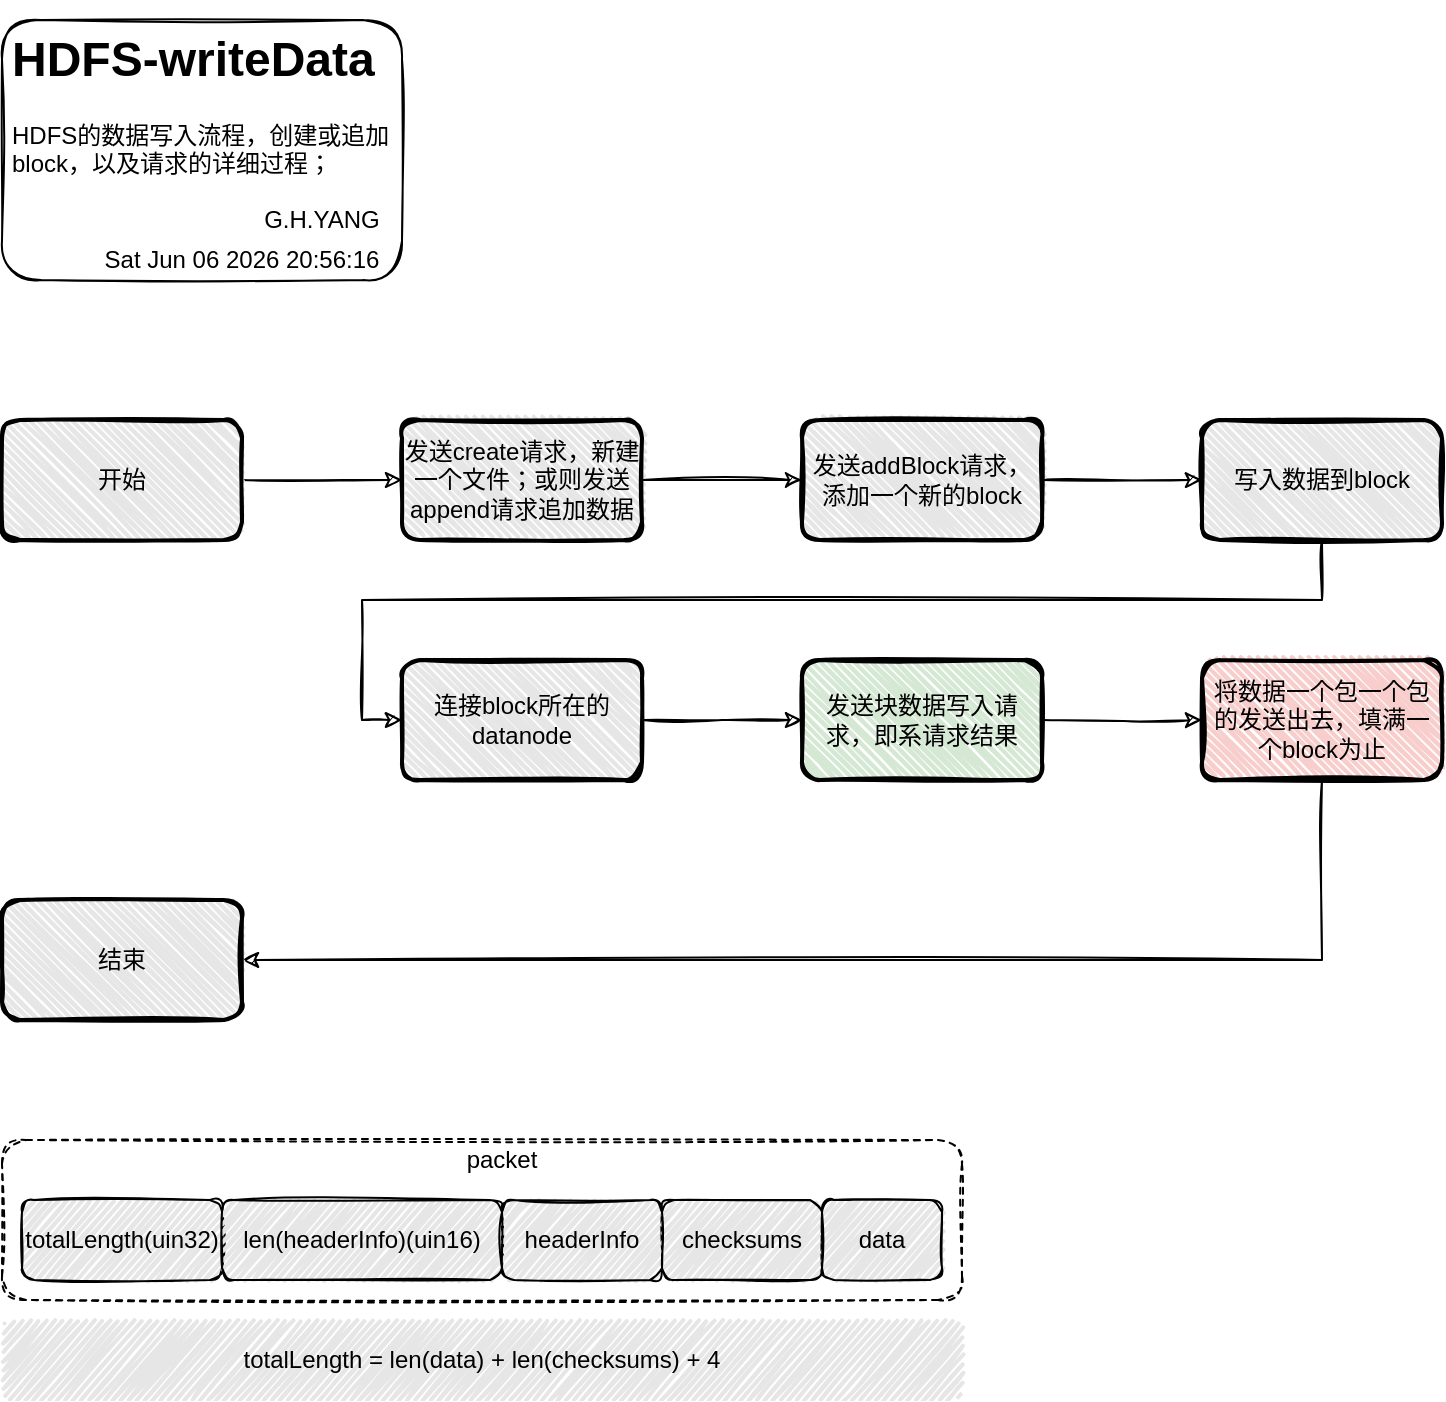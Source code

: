 <mxfile version="13.9.9" type="device" pages="2"><diagram id="pblDNh0XyU5fop2nawn2" name="流程信息"><mxGraphModel dx="1722" dy="754" grid="1" gridSize="10" guides="1" tooltips="1" connect="1" arrows="1" fold="1" page="1" pageScale="1" pageWidth="850" pageHeight="1100" math="0" shadow="0"><root><mxCell id="0"/><mxCell id="1" parent="0"/><mxCell id="A9OAiO7NYQBJ3FIxqbpf-4" value="" style="edgeStyle=orthogonalEdgeStyle;rounded=0;orthogonalLoop=1;jettySize=auto;html=1;sketch=1;" edge="1" parent="1" source="A9OAiO7NYQBJ3FIxqbpf-2" target="A9OAiO7NYQBJ3FIxqbpf-3"><mxGeometry relative="1" as="geometry"/></mxCell><mxCell id="A9OAiO7NYQBJ3FIxqbpf-2" value="开始" style="rounded=1;whiteSpace=wrap;html=1;strokeWidth=2;fillWeight=2;hachureGap=3;hachureAngle=45;sketch=1;fillColor=#E6E6E6;jiggle=1;" vertex="1" parent="1"><mxGeometry x="40" y="240" width="120" height="60" as="geometry"/></mxCell><mxCell id="A9OAiO7NYQBJ3FIxqbpf-6" value="" style="edgeStyle=orthogonalEdgeStyle;rounded=0;sketch=1;orthogonalLoop=1;jettySize=auto;html=1;" edge="1" parent="1" source="A9OAiO7NYQBJ3FIxqbpf-3" target="A9OAiO7NYQBJ3FIxqbpf-5"><mxGeometry relative="1" as="geometry"/></mxCell><mxCell id="A9OAiO7NYQBJ3FIxqbpf-3" value="发送create请求，新建一个文件；或则发送append请求追加数据" style="rounded=1;whiteSpace=wrap;html=1;strokeWidth=2;fillWeight=2;hachureGap=3;hachureAngle=45;sketch=1;fillColor=#E6E6E6;" vertex="1" parent="1"><mxGeometry x="240" y="240" width="120" height="60" as="geometry"/></mxCell><mxCell id="A9OAiO7NYQBJ3FIxqbpf-12" value="" style="edgeStyle=orthogonalEdgeStyle;rounded=0;sketch=1;orthogonalLoop=1;jettySize=auto;html=1;" edge="1" parent="1" source="A9OAiO7NYQBJ3FIxqbpf-5" target="A9OAiO7NYQBJ3FIxqbpf-11"><mxGeometry relative="1" as="geometry"/></mxCell><mxCell id="A9OAiO7NYQBJ3FIxqbpf-5" value="发送addBlock请求，添加一个新的block" style="whiteSpace=wrap;html=1;rounded=1;strokeWidth=2;fillColor=#E6E6E6;sketch=1;fillWeight=2;hachureGap=3;hachureAngle=45;" vertex="1" parent="1"><mxGeometry x="440" y="240" width="120" height="60" as="geometry"/></mxCell><mxCell id="A9OAiO7NYQBJ3FIxqbpf-7" value="&lt;h1&gt;HDFS-writeData&lt;/h1&gt;&lt;p&gt;HDFS的数据写入流程，创建或追加block，以及请求的详细过程；&lt;/p&gt;" style="text;html=1;strokeColor=none;fillColor=none;spacing=5;spacingTop=-20;whiteSpace=wrap;overflow=hidden;rounded=0;fillWeight=2;hachureGap=3;jiggle=1;" vertex="1" parent="1"><mxGeometry x="40" y="40" width="200" height="80" as="geometry"/></mxCell><UserObject label="%date{ddd mmm dd yyyy HH:MM:ss}%" placeholders="1" id="A9OAiO7NYQBJ3FIxqbpf-8"><mxCell style="text;html=1;strokeColor=none;fillColor=none;align=center;verticalAlign=middle;whiteSpace=wrap;overflow=hidden;fillWeight=2;hachureGap=3;jiggle=1;" vertex="1" parent="1"><mxGeometry x="80" y="150" width="160" height="20" as="geometry"/></mxCell></UserObject><mxCell id="A9OAiO7NYQBJ3FIxqbpf-9" value="" style="rounded=1;whiteSpace=wrap;html=1;fillWeight=2;hachureGap=3;jiggle=1;sketch=1;fillColor=none;" vertex="1" parent="1"><mxGeometry x="40" y="40" width="200" height="130" as="geometry"/></mxCell><mxCell id="A9OAiO7NYQBJ3FIxqbpf-20" style="edgeStyle=orthogonalEdgeStyle;rounded=0;sketch=1;orthogonalLoop=1;jettySize=auto;html=1;entryX=0;entryY=0.5;entryDx=0;entryDy=0;exitX=0.5;exitY=1;exitDx=0;exitDy=0;" edge="1" parent="1" source="A9OAiO7NYQBJ3FIxqbpf-11" target="A9OAiO7NYQBJ3FIxqbpf-14"><mxGeometry relative="1" as="geometry"/></mxCell><mxCell id="A9OAiO7NYQBJ3FIxqbpf-11" value="写入数据到block" style="whiteSpace=wrap;html=1;rounded=1;strokeWidth=2;fillColor=#E6E6E6;sketch=1;fillWeight=2;hachureGap=3;hachureAngle=45;" vertex="1" parent="1"><mxGeometry x="640" y="240" width="120" height="60" as="geometry"/></mxCell><mxCell id="A9OAiO7NYQBJ3FIxqbpf-17" value="" style="edgeStyle=orthogonalEdgeStyle;rounded=0;sketch=1;orthogonalLoop=1;jettySize=auto;html=1;" edge="1" parent="1" source="A9OAiO7NYQBJ3FIxqbpf-14"><mxGeometry relative="1" as="geometry"><mxPoint x="440" y="390" as="targetPoint"/></mxGeometry></mxCell><mxCell id="A9OAiO7NYQBJ3FIxqbpf-14" value="连接block所在的datanode" style="whiteSpace=wrap;html=1;rounded=1;strokeWidth=2;fillColor=#E6E6E6;sketch=1;fillWeight=2;hachureGap=3;hachureAngle=45;jiggle=1;" vertex="1" parent="1"><mxGeometry x="240" y="360" width="120" height="60" as="geometry"/></mxCell><mxCell id="A9OAiO7NYQBJ3FIxqbpf-19" value="" style="edgeStyle=orthogonalEdgeStyle;rounded=0;sketch=1;orthogonalLoop=1;jettySize=auto;html=1;" edge="1" parent="1" target="A9OAiO7NYQBJ3FIxqbpf-18"><mxGeometry relative="1" as="geometry"><mxPoint x="560" y="390" as="sourcePoint"/></mxGeometry></mxCell><mxCell id="A9OAiO7NYQBJ3FIxqbpf-23" style="edgeStyle=orthogonalEdgeStyle;rounded=0;sketch=1;orthogonalLoop=1;jettySize=auto;html=1;entryX=1;entryY=0.5;entryDx=0;entryDy=0;exitX=0.5;exitY=1;exitDx=0;exitDy=0;" edge="1" parent="1" source="A9OAiO7NYQBJ3FIxqbpf-18" target="A9OAiO7NYQBJ3FIxqbpf-22"><mxGeometry relative="1" as="geometry"/></mxCell><mxCell id="A9OAiO7NYQBJ3FIxqbpf-18" value="将数据一个包一个包的发送出去，填满一个block为止" style="whiteSpace=wrap;html=1;rounded=1;strokeWidth=2;fillColor=#f8cecc;sketch=1;fillWeight=2;hachureGap=3;hachureAngle=45;jiggle=1;" vertex="1" parent="1"><mxGeometry x="640" y="360" width="120" height="60" as="geometry"/></mxCell><mxCell id="A9OAiO7NYQBJ3FIxqbpf-21" value="发送块数据写入请求，即系请求结果" style="whiteSpace=wrap;html=1;rounded=1;strokeWidth=2;sketch=1;fillWeight=2;hachureGap=3;hachureAngle=45;jiggle=1;fillStyle=auto;fillColor=#d5e8d4;" vertex="1" parent="1"><mxGeometry x="440" y="360" width="120" height="60" as="geometry"/></mxCell><mxCell id="A9OAiO7NYQBJ3FIxqbpf-22" value="结束" style="rounded=1;whiteSpace=wrap;html=1;strokeWidth=2;fillWeight=2;hachureGap=3;hachureAngle=45;sketch=1;fillColor=#E6E6E6;jiggle=1;" vertex="1" parent="1"><mxGeometry x="40" y="480" width="120" height="60" as="geometry"/></mxCell><mxCell id="A9OAiO7NYQBJ3FIxqbpf-35" value="G.H.YANG" style="text;html=1;strokeColor=none;fillColor=none;align=center;verticalAlign=middle;whiteSpace=wrap;rounded=0;sketch=1;fillWeight=2;hachureGap=3;jiggle=1;" vertex="1" parent="1"><mxGeometry x="170" y="130" width="60" height="20" as="geometry"/></mxCell><mxCell id="omv-w12LXpqWr5FMj_5--1" value="" style="rounded=1;whiteSpace=wrap;html=1;sketch=1;fillWeight=2;hachureGap=3;jiggle=1;strokeColor=#000000;fillColor=none;dashed=1;" vertex="1" parent="1"><mxGeometry x="40" y="600" width="480" height="80" as="geometry"/></mxCell><mxCell id="omv-w12LXpqWr5FMj_5--2" value="packet" style="text;html=1;strokeColor=none;fillColor=none;align=center;verticalAlign=middle;whiteSpace=wrap;rounded=0;dashed=1;sketch=1;fillWeight=2;hachureGap=3;jiggle=1;" vertex="1" parent="1"><mxGeometry x="245" y="600" width="90" height="20" as="geometry"/></mxCell><mxCell id="omv-w12LXpqWr5FMj_5--3" value="totalLength(uin32)" style="rounded=1;whiteSpace=wrap;html=1;sketch=1;fillWeight=2;hachureGap=3;jiggle=1;strokeColor=#000000;fillColor=#E6E6E6;" vertex="1" parent="1"><mxGeometry x="50" y="630" width="100" height="40" as="geometry"/></mxCell><mxCell id="omv-w12LXpqWr5FMj_5--4" value="len(headerInfo)(uin16)" style="rounded=1;whiteSpace=wrap;html=1;sketch=1;fillWeight=2;hachureGap=3;jiggle=1;strokeColor=#000000;fillColor=#E6E6E6;" vertex="1" parent="1"><mxGeometry x="150" y="630" width="140" height="40" as="geometry"/></mxCell><mxCell id="omv-w12LXpqWr5FMj_5--5" value="headerInfo" style="rounded=1;whiteSpace=wrap;html=1;sketch=1;fillWeight=2;hachureGap=3;jiggle=1;strokeColor=#000000;fillColor=#E6E6E6;" vertex="1" parent="1"><mxGeometry x="290" y="630" width="80" height="40" as="geometry"/></mxCell><mxCell id="omv-w12LXpqWr5FMj_5--6" value="checksums" style="rounded=1;whiteSpace=wrap;html=1;sketch=1;fillWeight=2;hachureGap=3;jiggle=1;strokeColor=#000000;fillColor=#E6E6E6;" vertex="1" parent="1"><mxGeometry x="370" y="630" width="80" height="40" as="geometry"/></mxCell><mxCell id="omv-w12LXpqWr5FMj_5--7" value="data" style="rounded=1;whiteSpace=wrap;html=1;sketch=1;fillWeight=2;hachureGap=3;jiggle=1;strokeColor=#000000;fillColor=#E6E6E6;" vertex="1" parent="1"><mxGeometry x="450" y="630" width="60" height="40" as="geometry"/></mxCell><mxCell id="omv-w12LXpqWr5FMj_5--8" value="totalLength = len(data) + len(checksums) + 4" style="rounded=1;whiteSpace=wrap;html=1;sketch=1;fillWeight=2;hachureGap=3;jiggle=1;fillColor=#E6E6E6;strokeColor=none;" vertex="1" parent="1"><mxGeometry x="40" y="690" width="480" height="40" as="geometry"/></mxCell></root></mxGraphModel></diagram><diagram id="tRhnPdAjSyslexnTjpM6" name="数据结构"><mxGraphModel dx="2066" dy="905" grid="1" gridSize="10" guides="1" tooltips="1" connect="1" arrows="1" fold="1" page="1" pageScale="1" pageWidth="850" pageHeight="1100" math="0" shadow="0"><root><mxCell id="OfNDJvNN73RrUYDSBJHi-0"/><mxCell id="OfNDJvNN73RrUYDSBJHi-1" parent="OfNDJvNN73RrUYDSBJHi-0"/><mxCell id="8d0lQ9iZCYhH6Acd4AXe-0" value="1.在写入数据到block之前，会先发送请求到datanode，告知服务端客户端的数据校验等信息&lt;br&gt;2.协议类型为OpWriteBlockProto" style="shape=document;whiteSpace=wrap;html=1;boundedLbl=1;sketch=1;fillWeight=2;hachureGap=3;jiggle=1;strokeColor=#000000;fillColor=#E6E6E6;align=left;" vertex="1" parent="OfNDJvNN73RrUYDSBJHi-1"><mxGeometry x="40" y="40" width="320" height="90" as="geometry"/></mxCell><mxCell id="8d0lQ9iZCYhH6Acd4AXe-1" value="OpWriteBlockProto" style="shape=table;html=1;whiteSpace=wrap;startSize=30;container=1;collapsible=0;childLayout=tableLayout;fixedRows=1;rowLines=0;fontStyle=1;align=center;sketch=1;fillWeight=2;hachureGap=3;jiggle=1;strokeColor=#000000;fillColor=#E6E6E6;" vertex="1" parent="OfNDJvNN73RrUYDSBJHi-1"><mxGeometry x="400" y="40" width="360" height="450" as="geometry"/></mxCell><mxCell id="8d0lQ9iZCYhH6Acd4AXe-2" value="" style="shape=partialRectangle;html=1;whiteSpace=wrap;collapsible=0;dropTarget=0;pointerEvents=0;fillColor=none;top=0;left=0;bottom=1;right=0;points=[[0,0.5],[1,0.5]];portConstraint=eastwest;sketch=1;" vertex="1" parent="8d0lQ9iZCYhH6Acd4AXe-1"><mxGeometry y="30" width="360" height="30" as="geometry"/></mxCell><mxCell id="8d0lQ9iZCYhH6Acd4AXe-3" value="Header" style="shape=partialRectangle;html=1;whiteSpace=wrap;connectable=0;fillColor=none;top=0;left=0;bottom=0;right=0;overflow=hidden;" vertex="1" parent="8d0lQ9iZCYhH6Acd4AXe-2"><mxGeometry width="140" height="30" as="geometry"/></mxCell><mxCell id="8d0lQ9iZCYhH6Acd4AXe-4" value="客户端的配置信息" style="shape=partialRectangle;html=1;whiteSpace=wrap;connectable=0;fillColor=none;top=0;left=0;bottom=0;right=0;align=left;spacingLeft=6;overflow=hidden;" vertex="1" parent="8d0lQ9iZCYhH6Acd4AXe-2"><mxGeometry x="140" width="220" height="30" as="geometry"/></mxCell><mxCell id="8d0lQ9iZCYhH6Acd4AXe-5" value="" style="shape=partialRectangle;html=1;whiteSpace=wrap;collapsible=0;dropTarget=0;pointerEvents=0;fillColor=none;top=0;left=0;bottom=1;right=0;points=[[0,0.5],[1,0.5]];portConstraint=eastwest;sketch=1;" vertex="1" parent="8d0lQ9iZCYhH6Acd4AXe-1"><mxGeometry y="60" width="360" height="30" as="geometry"/></mxCell><mxCell id="8d0lQ9iZCYhH6Acd4AXe-6" value="&lt;font color=&quot;#ea6b66&quot;&gt;Targets&lt;/font&gt;" style="shape=partialRectangle;html=1;whiteSpace=wrap;connectable=0;fillColor=none;top=0;left=0;bottom=0;right=0;overflow=hidden;" vertex="1" parent="8d0lQ9iZCYhH6Acd4AXe-5"><mxGeometry width="140" height="30" as="geometry"/></mxCell><mxCell id="8d0lQ9iZCYhH6Acd4AXe-7" value="block副本所在的datanode" style="shape=partialRectangle;html=1;whiteSpace=wrap;connectable=0;fillColor=none;top=0;left=0;bottom=0;right=0;align=left;spacingLeft=6;overflow=hidden;" vertex="1" parent="8d0lQ9iZCYhH6Acd4AXe-5"><mxGeometry x="140" width="220" height="30" as="geometry"/></mxCell><mxCell id="8d0lQ9iZCYhH6Acd4AXe-8" value="" style="shape=partialRectangle;html=1;whiteSpace=wrap;collapsible=0;dropTarget=0;pointerEvents=0;fillColor=none;top=0;left=0;bottom=1;right=0;points=[[0,0.5],[1,0.5]];portConstraint=eastwest;sketch=1;" vertex="1" parent="8d0lQ9iZCYhH6Acd4AXe-1"><mxGeometry y="90" width="360" height="30" as="geometry"/></mxCell><mxCell id="8d0lQ9iZCYhH6Acd4AXe-9" value="&lt;font color=&quot;#ea6b66&quot;&gt;Stage&lt;/font&gt;" style="shape=partialRectangle;html=1;whiteSpace=wrap;connectable=0;fillColor=none;top=0;left=0;bottom=0;right=0;overflow=hidden;" vertex="1" parent="8d0lQ9iZCYhH6Acd4AXe-8"><mxGeometry width="140" height="30" as="geometry"/></mxCell><mxCell id="8d0lQ9iZCYhH6Acd4AXe-10" value="数据流类型" style="shape=partialRectangle;html=1;whiteSpace=wrap;connectable=0;fillColor=none;top=0;left=0;bottom=0;right=0;align=left;spacingLeft=6;overflow=hidden;" vertex="1" parent="8d0lQ9iZCYhH6Acd4AXe-8"><mxGeometry x="140" width="220" height="30" as="geometry"/></mxCell><mxCell id="8d0lQ9iZCYhH6Acd4AXe-11" value="" style="shape=partialRectangle;html=1;whiteSpace=wrap;collapsible=0;dropTarget=0;pointerEvents=0;fillColor=none;top=0;left=0;bottom=1;right=0;points=[[0,0.5],[1,0.5]];portConstraint=eastwest;sketch=1;" vertex="1" parent="8d0lQ9iZCYhH6Acd4AXe-1"><mxGeometry y="120" width="360" height="30" as="geometry"/></mxCell><mxCell id="8d0lQ9iZCYhH6Acd4AXe-12" value="&lt;font color=&quot;#ea6b66&quot;&gt;PipelinSize&lt;/font&gt;" style="shape=partialRectangle;html=1;whiteSpace=wrap;connectable=0;fillColor=none;top=0;left=0;bottom=0;right=0;overflow=hidden;" vertex="1" parent="8d0lQ9iZCYhH6Acd4AXe-11"><mxGeometry width="140" height="30" as="geometry"/></mxCell><mxCell id="8d0lQ9iZCYhH6Acd4AXe-13" value="除掉第一个datanode剩下的datanode长度" style="shape=partialRectangle;html=1;whiteSpace=wrap;connectable=0;fillColor=none;top=0;left=0;bottom=0;right=0;align=left;spacingLeft=6;overflow=hidden;" vertex="1" parent="8d0lQ9iZCYhH6Acd4AXe-11"><mxGeometry x="140" width="220" height="30" as="geometry"/></mxCell><mxCell id="8d0lQ9iZCYhH6Acd4AXe-14" value="" style="shape=partialRectangle;html=1;whiteSpace=wrap;collapsible=0;dropTarget=0;pointerEvents=0;fillColor=none;top=0;left=0;bottom=1;right=0;points=[[0,0.5],[1,0.5]];portConstraint=eastwest;sketch=1;" vertex="1" parent="8d0lQ9iZCYhH6Acd4AXe-1"><mxGeometry y="150" width="360" height="30" as="geometry"/></mxCell><mxCell id="8d0lQ9iZCYhH6Acd4AXe-15" value="MinBytesRcvd" style="shape=partialRectangle;html=1;whiteSpace=wrap;connectable=0;fillColor=none;top=0;left=0;bottom=0;right=0;overflow=hidden;" vertex="1" parent="8d0lQ9iZCYhH6Acd4AXe-14"><mxGeometry width="140" height="30" as="geometry"/></mxCell><mxCell id="8d0lQ9iZCYhH6Acd4AXe-16" value="" style="shape=partialRectangle;html=1;whiteSpace=wrap;connectable=0;fillColor=none;top=0;left=0;bottom=0;right=0;align=left;spacingLeft=6;overflow=hidden;" vertex="1" parent="8d0lQ9iZCYhH6Acd4AXe-14"><mxGeometry x="140" width="220" height="30" as="geometry"/></mxCell><mxCell id="8d0lQ9iZCYhH6Acd4AXe-17" value="" style="shape=partialRectangle;html=1;whiteSpace=wrap;collapsible=0;dropTarget=0;pointerEvents=0;fillColor=none;top=0;left=0;bottom=1;right=0;points=[[0,0.5],[1,0.5]];portConstraint=eastwest;sketch=1;" vertex="1" parent="8d0lQ9iZCYhH6Acd4AXe-1"><mxGeometry y="180" width="360" height="30" as="geometry"/></mxCell><mxCell id="8d0lQ9iZCYhH6Acd4AXe-18" value="MaxBytesRcvd" style="shape=partialRectangle;html=1;whiteSpace=wrap;connectable=0;fillColor=none;top=0;left=0;bottom=0;right=0;overflow=hidden;" vertex="1" parent="8d0lQ9iZCYhH6Acd4AXe-17"><mxGeometry width="140" height="30" as="geometry"/></mxCell><mxCell id="8d0lQ9iZCYhH6Acd4AXe-19" value="" style="shape=partialRectangle;html=1;whiteSpace=wrap;connectable=0;fillColor=none;top=0;left=0;bottom=0;right=0;align=left;spacingLeft=6;overflow=hidden;" vertex="1" parent="8d0lQ9iZCYhH6Acd4AXe-17"><mxGeometry x="140" width="220" height="30" as="geometry"/></mxCell><mxCell id="8d0lQ9iZCYhH6Acd4AXe-20" value="" style="shape=partialRectangle;html=1;whiteSpace=wrap;collapsible=0;dropTarget=0;pointerEvents=0;fillColor=none;top=0;left=0;bottom=1;right=0;points=[[0,0.5],[1,0.5]];portConstraint=eastwest;sketch=1;" vertex="1" parent="8d0lQ9iZCYhH6Acd4AXe-1"><mxGeometry y="210" width="360" height="30" as="geometry"/></mxCell><mxCell id="8d0lQ9iZCYhH6Acd4AXe-21" value="&lt;font color=&quot;#ea6b66&quot;&gt;LatestGenerationStamp&lt;/font&gt;" style="shape=partialRectangle;html=1;whiteSpace=wrap;connectable=0;fillColor=none;top=0;left=0;bottom=0;right=0;overflow=hidden;" vertex="1" parent="8d0lQ9iZCYhH6Acd4AXe-20"><mxGeometry width="140" height="30" as="geometry"/></mxCell><mxCell id="8d0lQ9iZCYhH6Acd4AXe-22" value="block版本信息的时间信息" style="shape=partialRectangle;html=1;whiteSpace=wrap;connectable=0;fillColor=none;top=0;left=0;bottom=0;right=0;align=left;spacingLeft=6;overflow=hidden;" vertex="1" parent="8d0lQ9iZCYhH6Acd4AXe-20"><mxGeometry x="140" width="220" height="30" as="geometry"/></mxCell><mxCell id="8d0lQ9iZCYhH6Acd4AXe-23" value="" style="shape=partialRectangle;html=1;whiteSpace=wrap;collapsible=0;dropTarget=0;pointerEvents=0;fillColor=none;top=0;left=0;bottom=1;right=0;points=[[0,0.5],[1,0.5]];portConstraint=eastwest;sketch=1;" vertex="1" parent="8d0lQ9iZCYhH6Acd4AXe-1"><mxGeometry y="240" width="360" height="30" as="geometry"/></mxCell><mxCell id="8d0lQ9iZCYhH6Acd4AXe-24" value="RequestedChecksum" style="shape=partialRectangle;html=1;whiteSpace=wrap;connectable=0;fillColor=none;top=0;left=0;bottom=0;right=0;overflow=hidden;" vertex="1" parent="8d0lQ9iZCYhH6Acd4AXe-23"><mxGeometry width="140" height="30" as="geometry"/></mxCell><mxCell id="8d0lQ9iZCYhH6Acd4AXe-25" value="数据校验的信息" style="shape=partialRectangle;html=1;whiteSpace=wrap;connectable=0;fillColor=none;top=0;left=0;bottom=0;right=0;align=left;spacingLeft=6;overflow=hidden;" vertex="1" parent="8d0lQ9iZCYhH6Acd4AXe-23"><mxGeometry x="140" width="220" height="30" as="geometry"/></mxCell><mxCell id="8d0lQ9iZCYhH6Acd4AXe-26" value="" style="shape=partialRectangle;html=1;whiteSpace=wrap;collapsible=0;dropTarget=0;pointerEvents=0;fillColor=none;top=0;left=0;bottom=1;right=0;points=[[0,0.5],[1,0.5]];portConstraint=eastwest;sketch=1;" vertex="1" parent="8d0lQ9iZCYhH6Acd4AXe-1"><mxGeometry y="270" width="360" height="30" as="geometry"/></mxCell><mxCell id="8d0lQ9iZCYhH6Acd4AXe-27" value="&lt;font color=&quot;#ea6b66&quot;&gt;CachingStrategy&lt;/font&gt;" style="shape=partialRectangle;html=1;whiteSpace=wrap;connectable=0;fillColor=none;top=0;left=0;bottom=0;right=0;overflow=hidden;" vertex="1" parent="8d0lQ9iZCYhH6Acd4AXe-26"><mxGeometry width="140" height="30" as="geometry"/></mxCell><mxCell id="8d0lQ9iZCYhH6Acd4AXe-28" value="缓冲策略" style="shape=partialRectangle;html=1;whiteSpace=wrap;connectable=0;fillColor=none;top=0;left=0;bottom=0;right=0;align=left;spacingLeft=6;overflow=hidden;" vertex="1" parent="8d0lQ9iZCYhH6Acd4AXe-26"><mxGeometry x="140" width="220" height="30" as="geometry"/></mxCell><mxCell id="8d0lQ9iZCYhH6Acd4AXe-29" value="" style="shape=partialRectangle;html=1;whiteSpace=wrap;collapsible=0;dropTarget=0;pointerEvents=0;fillColor=none;top=0;left=0;bottom=1;right=0;points=[[0,0.5],[1,0.5]];portConstraint=eastwest;sketch=1;" vertex="1" parent="8d0lQ9iZCYhH6Acd4AXe-1"><mxGeometry y="300" width="360" height="30" as="geometry"/></mxCell><mxCell id="8d0lQ9iZCYhH6Acd4AXe-30" value="&lt;font color=&quot;#ea6b66&quot;&gt;StorageType&lt;/font&gt;" style="shape=partialRectangle;html=1;whiteSpace=wrap;connectable=0;fillColor=none;top=0;left=0;bottom=0;right=0;overflow=hidden;" vertex="1" parent="8d0lQ9iZCYhH6Acd4AXe-29"><mxGeometry width="140" height="30" as="geometry"/></mxCell><mxCell id="8d0lQ9iZCYhH6Acd4AXe-31" value="存储类型" style="shape=partialRectangle;html=1;whiteSpace=wrap;connectable=0;fillColor=none;top=0;left=0;bottom=0;right=0;align=left;spacingLeft=6;overflow=hidden;" vertex="1" parent="8d0lQ9iZCYhH6Acd4AXe-29"><mxGeometry x="140" width="220" height="30" as="geometry"/></mxCell><mxCell id="8d0lQ9iZCYhH6Acd4AXe-32" value="" style="shape=partialRectangle;html=1;whiteSpace=wrap;collapsible=0;dropTarget=0;pointerEvents=0;fillColor=none;top=0;left=0;bottom=1;right=0;points=[[0,0.5],[1,0.5]];portConstraint=eastwest;sketch=1;" vertex="1" parent="8d0lQ9iZCYhH6Acd4AXe-1"><mxGeometry y="330" width="360" height="30" as="geometry"/></mxCell><mxCell id="8d0lQ9iZCYhH6Acd4AXe-33" value="&lt;font color=&quot;#ea6b66&quot;&gt;TargetStorageTypes&lt;/font&gt;" style="shape=partialRectangle;html=1;whiteSpace=wrap;connectable=0;fillColor=none;top=0;left=0;bottom=0;right=0;overflow=hidden;" vertex="1" parent="8d0lQ9iZCYhH6Acd4AXe-32"><mxGeometry width="140" height="30" as="geometry"/></mxCell><mxCell id="8d0lQ9iZCYhH6Acd4AXe-34" value="block版本信息的时间信息" style="shape=partialRectangle;html=1;whiteSpace=wrap;connectable=0;fillColor=none;top=0;left=0;bottom=0;right=0;align=left;spacingLeft=6;overflow=hidden;" vertex="1" parent="8d0lQ9iZCYhH6Acd4AXe-32"><mxGeometry x="140" width="220" height="30" as="geometry"/></mxCell><mxCell id="8d0lQ9iZCYhH6Acd4AXe-35" value="" style="shape=partialRectangle;html=1;whiteSpace=wrap;collapsible=0;dropTarget=0;pointerEvents=0;fillColor=none;top=0;left=0;bottom=1;right=0;points=[[0,0.5],[1,0.5]];portConstraint=eastwest;sketch=1;" vertex="1" parent="8d0lQ9iZCYhH6Acd4AXe-1"><mxGeometry y="360" width="360" height="30" as="geometry"/></mxCell><mxCell id="8d0lQ9iZCYhH6Acd4AXe-36" value="&lt;font color=&quot;#ea6b66&quot;&gt;AllowLazyPersist&lt;/font&gt;" style="shape=partialRectangle;html=1;whiteSpace=wrap;connectable=0;fillColor=none;top=0;left=0;bottom=0;right=0;overflow=hidden;" vertex="1" parent="8d0lQ9iZCYhH6Acd4AXe-35"><mxGeometry width="140" height="30" as="geometry"/></mxCell><mxCell id="8d0lQ9iZCYhH6Acd4AXe-37" value="" style="shape=partialRectangle;html=1;whiteSpace=wrap;connectable=0;fillColor=none;top=0;left=0;bottom=0;right=0;align=left;spacingLeft=6;overflow=hidden;" vertex="1" parent="8d0lQ9iZCYhH6Acd4AXe-35"><mxGeometry x="140" width="220" height="30" as="geometry"/></mxCell><mxCell id="8d0lQ9iZCYhH6Acd4AXe-38" value="" style="shape=partialRectangle;html=1;whiteSpace=wrap;collapsible=0;dropTarget=0;pointerEvents=0;fillColor=none;top=0;left=0;bottom=1;right=0;points=[[0,0.5],[1,0.5]];portConstraint=eastwest;sketch=1;" vertex="1" parent="8d0lQ9iZCYhH6Acd4AXe-1"><mxGeometry y="390" width="360" height="30" as="geometry"/></mxCell><mxCell id="8d0lQ9iZCYhH6Acd4AXe-39" value="&lt;font color=&quot;#ea6b66&quot;&gt;Pinning&lt;/font&gt;" style="shape=partialRectangle;html=1;whiteSpace=wrap;connectable=0;fillColor=none;top=0;left=0;bottom=0;right=0;overflow=hidden;" vertex="1" parent="8d0lQ9iZCYhH6Acd4AXe-38"><mxGeometry width="140" height="30" as="geometry"/></mxCell><mxCell id="8d0lQ9iZCYhH6Acd4AXe-40" value="" style="shape=partialRectangle;html=1;whiteSpace=wrap;connectable=0;fillColor=none;top=0;left=0;bottom=0;right=0;align=left;spacingLeft=6;overflow=hidden;" vertex="1" parent="8d0lQ9iZCYhH6Acd4AXe-38"><mxGeometry x="140" width="220" height="30" as="geometry"/></mxCell><mxCell id="8d0lQ9iZCYhH6Acd4AXe-41" value="" style="shape=partialRectangle;html=1;whiteSpace=wrap;collapsible=0;dropTarget=0;pointerEvents=0;fillColor=none;top=0;left=0;bottom=1;right=0;points=[[0,0.5],[1,0.5]];portConstraint=eastwest;sketch=1;" vertex="1" parent="8d0lQ9iZCYhH6Acd4AXe-1"><mxGeometry y="420" width="360" height="30" as="geometry"/></mxCell><mxCell id="8d0lQ9iZCYhH6Acd4AXe-42" value="&lt;font color=&quot;#ea6b66&quot;&gt;TargetPinnings&lt;/font&gt;" style="shape=partialRectangle;html=1;whiteSpace=wrap;connectable=0;fillColor=none;top=0;left=0;bottom=0;right=0;overflow=hidden;" vertex="1" parent="8d0lQ9iZCYhH6Acd4AXe-41"><mxGeometry width="140" height="30" as="geometry"/></mxCell><mxCell id="8d0lQ9iZCYhH6Acd4AXe-43" value="" style="shape=partialRectangle;html=1;whiteSpace=wrap;connectable=0;fillColor=none;top=0;left=0;bottom=0;right=0;align=left;spacingLeft=6;overflow=hidden;" vertex="1" parent="8d0lQ9iZCYhH6Acd4AXe-41"><mxGeometry x="140" width="220" height="30" as="geometry"/></mxCell><mxCell id="8d0lQ9iZCYhH6Acd4AXe-44" value="Header" style="shape=table;html=1;whiteSpace=wrap;startSize=30;container=1;collapsible=0;childLayout=tableLayout;fixedRows=1;rowLines=0;fontStyle=1;align=center;sketch=1;fillWeight=2;hachureGap=3;jiggle=1;strokeColor=#000000;fillColor=#E6E6E6;" vertex="1" parent="OfNDJvNN73RrUYDSBJHi-1"><mxGeometry x="40" y="160" width="320" height="90" as="geometry"/></mxCell><mxCell id="8d0lQ9iZCYhH6Acd4AXe-45" value="" style="shape=partialRectangle;html=1;whiteSpace=wrap;collapsible=0;dropTarget=0;pointerEvents=0;fillColor=none;top=0;left=0;bottom=1;right=0;points=[[0,0.5],[1,0.5]];portConstraint=eastwest;sketch=1;" vertex="1" parent="8d0lQ9iZCYhH6Acd4AXe-44"><mxGeometry y="30" width="320" height="30" as="geometry"/></mxCell><mxCell id="8d0lQ9iZCYhH6Acd4AXe-46" value="BaseHeader" style="shape=partialRectangle;html=1;whiteSpace=wrap;connectable=0;fillColor=none;top=0;left=0;bottom=0;right=0;overflow=hidden;" vertex="1" parent="8d0lQ9iZCYhH6Acd4AXe-45"><mxGeometry width="80" height="30" as="geometry"/></mxCell><mxCell id="8d0lQ9iZCYhH6Acd4AXe-47" value="头部信息" style="shape=partialRectangle;html=1;whiteSpace=wrap;connectable=0;fillColor=none;top=0;left=0;bottom=0;right=0;align=left;spacingLeft=6;overflow=hidden;" vertex="1" parent="8d0lQ9iZCYhH6Acd4AXe-45"><mxGeometry x="80" width="240" height="30" as="geometry"/></mxCell><mxCell id="8d0lQ9iZCYhH6Acd4AXe-48" value="" style="shape=partialRectangle;html=1;whiteSpace=wrap;collapsible=0;dropTarget=0;pointerEvents=0;fillColor=none;top=0;left=0;bottom=1;right=0;points=[[0,0.5],[1,0.5]];portConstraint=eastwest;sketch=1;" vertex="1" parent="8d0lQ9iZCYhH6Acd4AXe-44"><mxGeometry y="60" width="320" height="30" as="geometry"/></mxCell><mxCell id="8d0lQ9iZCYhH6Acd4AXe-49" value="ClientName" style="shape=partialRectangle;html=1;whiteSpace=wrap;connectable=0;fillColor=none;top=0;left=0;bottom=0;right=0;overflow=hidden;" vertex="1" parent="8d0lQ9iZCYhH6Acd4AXe-48"><mxGeometry width="80" height="30" as="geometry"/></mxCell><mxCell id="8d0lQ9iZCYhH6Acd4AXe-50" value="客户端名称" style="shape=partialRectangle;html=1;whiteSpace=wrap;connectable=0;fillColor=none;top=0;left=0;bottom=0;right=0;align=left;spacingLeft=6;overflow=hidden;" vertex="1" parent="8d0lQ9iZCYhH6Acd4AXe-48"><mxGeometry x="80" width="240" height="30" as="geometry"/></mxCell><mxCell id="8d0lQ9iZCYhH6Acd4AXe-51" value="BaseHeader" style="shape=table;html=1;whiteSpace=wrap;startSize=30;container=1;collapsible=0;childLayout=tableLayout;fixedRows=1;rowLines=0;fontStyle=1;align=center;sketch=1;fillWeight=2;hachureGap=3;jiggle=1;strokeColor=#000000;fillColor=#E6E6E6;" vertex="1" parent="OfNDJvNN73RrUYDSBJHi-1"><mxGeometry x="40" y="280" width="320" height="120" as="geometry"/></mxCell><mxCell id="8d0lQ9iZCYhH6Acd4AXe-52" value="" style="shape=partialRectangle;html=1;whiteSpace=wrap;collapsible=0;dropTarget=0;pointerEvents=0;fillColor=none;top=0;left=0;bottom=1;right=0;points=[[0,0.5],[1,0.5]];portConstraint=eastwest;sketch=1;" vertex="1" parent="8d0lQ9iZCYhH6Acd4AXe-51"><mxGeometry y="30" width="320" height="30" as="geometry"/></mxCell><mxCell id="8d0lQ9iZCYhH6Acd4AXe-53" value="Block" style="shape=partialRectangle;html=1;whiteSpace=wrap;connectable=0;fillColor=none;top=0;left=0;bottom=0;right=0;overflow=hidden;" vertex="1" parent="8d0lQ9iZCYhH6Acd4AXe-52"><mxGeometry width="80" height="30" as="geometry"/></mxCell><mxCell id="8d0lQ9iZCYhH6Acd4AXe-54" value="block信息" style="shape=partialRectangle;html=1;whiteSpace=wrap;connectable=0;fillColor=none;top=0;left=0;bottom=0;right=0;align=left;spacingLeft=6;overflow=hidden;" vertex="1" parent="8d0lQ9iZCYhH6Acd4AXe-52"><mxGeometry x="80" width="240" height="30" as="geometry"/></mxCell><mxCell id="8d0lQ9iZCYhH6Acd4AXe-55" value="" style="shape=partialRectangle;html=1;whiteSpace=wrap;collapsible=0;dropTarget=0;pointerEvents=0;fillColor=none;top=0;left=0;bottom=1;right=0;points=[[0,0.5],[1,0.5]];portConstraint=eastwest;sketch=1;" vertex="1" parent="8d0lQ9iZCYhH6Acd4AXe-51"><mxGeometry y="60" width="320" height="30" as="geometry"/></mxCell><mxCell id="8d0lQ9iZCYhH6Acd4AXe-56" value="&lt;font color=&quot;#ea6b66&quot;&gt;Token&lt;/font&gt;" style="shape=partialRectangle;html=1;whiteSpace=wrap;connectable=0;fillColor=none;top=0;left=0;bottom=0;right=0;overflow=hidden;" vertex="1" parent="8d0lQ9iZCYhH6Acd4AXe-55"><mxGeometry width="80" height="30" as="geometry"/></mxCell><mxCell id="8d0lQ9iZCYhH6Acd4AXe-57" value="block token信息" style="shape=partialRectangle;html=1;whiteSpace=wrap;connectable=0;fillColor=none;top=0;left=0;bottom=0;right=0;align=left;spacingLeft=6;overflow=hidden;" vertex="1" parent="8d0lQ9iZCYhH6Acd4AXe-55"><mxGeometry x="80" width="240" height="30" as="geometry"/></mxCell><mxCell id="8d0lQ9iZCYhH6Acd4AXe-58" value="" style="shape=partialRectangle;html=1;whiteSpace=wrap;collapsible=0;dropTarget=0;pointerEvents=0;fillColor=none;top=0;left=0;bottom=1;right=0;points=[[0,0.5],[1,0.5]];portConstraint=eastwest;sketch=1;" vertex="1" parent="8d0lQ9iZCYhH6Acd4AXe-51"><mxGeometry y="90" width="320" height="30" as="geometry"/></mxCell><mxCell id="8d0lQ9iZCYhH6Acd4AXe-59" value="&lt;font color=&quot;#ea6b66&quot;&gt;TraceInfo&lt;/font&gt;" style="shape=partialRectangle;html=1;whiteSpace=wrap;connectable=0;fillColor=none;top=0;left=0;bottom=0;right=0;overflow=hidden;" vertex="1" parent="8d0lQ9iZCYhH6Acd4AXe-58"><mxGeometry width="80" height="30" as="geometry"/></mxCell><mxCell id="8d0lQ9iZCYhH6Acd4AXe-60" value="" style="shape=partialRectangle;html=1;whiteSpace=wrap;connectable=0;fillColor=none;top=0;left=0;bottom=0;right=0;align=left;spacingLeft=6;overflow=hidden;" vertex="1" parent="8d0lQ9iZCYhH6Acd4AXe-58"><mxGeometry x="80" width="240" height="30" as="geometry"/></mxCell><mxCell id="8d0lQ9iZCYhH6Acd4AXe-61" value="BaseHeader" style="shape=table;html=1;whiteSpace=wrap;startSize=30;container=1;collapsible=0;childLayout=tableLayout;fixedRows=1;rowLines=0;fontStyle=1;align=center;sketch=1;fillWeight=2;hachureGap=3;jiggle=1;strokeColor=#000000;fillColor=#E6E6E6;" vertex="1" parent="OfNDJvNN73RrUYDSBJHi-1"><mxGeometry x="40" y="440" width="320" height="150" as="geometry"/></mxCell><mxCell id="8d0lQ9iZCYhH6Acd4AXe-62" value="" style="shape=partialRectangle;html=1;whiteSpace=wrap;collapsible=0;dropTarget=0;pointerEvents=0;fillColor=none;top=0;left=0;bottom=1;right=0;points=[[0,0.5],[1,0.5]];portConstraint=eastwest;sketch=1;" vertex="1" parent="8d0lQ9iZCYhH6Acd4AXe-61"><mxGeometry y="30" width="320" height="30" as="geometry"/></mxCell><mxCell id="8d0lQ9iZCYhH6Acd4AXe-63" value="PoolId" style="shape=partialRectangle;html=1;whiteSpace=wrap;connectable=0;fillColor=none;top=0;left=0;bottom=0;right=0;overflow=hidden;" vertex="1" parent="8d0lQ9iZCYhH6Acd4AXe-62"><mxGeometry width="100" height="30" as="geometry"/></mxCell><mxCell id="8d0lQ9iZCYhH6Acd4AXe-64" value="block所在pool的信息" style="shape=partialRectangle;html=1;whiteSpace=wrap;connectable=0;fillColor=none;top=0;left=0;bottom=0;right=0;align=left;spacingLeft=6;overflow=hidden;" vertex="1" parent="8d0lQ9iZCYhH6Acd4AXe-62"><mxGeometry x="100" width="220" height="30" as="geometry"/></mxCell><mxCell id="8d0lQ9iZCYhH6Acd4AXe-65" value="" style="shape=partialRectangle;html=1;whiteSpace=wrap;collapsible=0;dropTarget=0;pointerEvents=0;fillColor=none;top=0;left=0;bottom=1;right=0;points=[[0,0.5],[1,0.5]];portConstraint=eastwest;sketch=1;" vertex="1" parent="8d0lQ9iZCYhH6Acd4AXe-61"><mxGeometry y="60" width="320" height="30" as="geometry"/></mxCell><mxCell id="8d0lQ9iZCYhH6Acd4AXe-66" value="BlockId" style="shape=partialRectangle;html=1;whiteSpace=wrap;connectable=0;fillColor=none;top=0;left=0;bottom=0;right=0;overflow=hidden;" vertex="1" parent="8d0lQ9iZCYhH6Acd4AXe-65"><mxGeometry width="100" height="30" as="geometry"/></mxCell><mxCell id="8d0lQ9iZCYhH6Acd4AXe-67" value="blockId标识" style="shape=partialRectangle;html=1;whiteSpace=wrap;connectable=0;fillColor=none;top=0;left=0;bottom=0;right=0;align=left;spacingLeft=6;overflow=hidden;" vertex="1" parent="8d0lQ9iZCYhH6Acd4AXe-65"><mxGeometry x="100" width="220" height="30" as="geometry"/></mxCell><mxCell id="8d0lQ9iZCYhH6Acd4AXe-68" value="" style="shape=partialRectangle;html=1;whiteSpace=wrap;collapsible=0;dropTarget=0;pointerEvents=0;fillColor=none;top=0;left=0;bottom=1;right=0;points=[[0,0.5],[1,0.5]];portConstraint=eastwest;sketch=1;" vertex="1" parent="8d0lQ9iZCYhH6Acd4AXe-61"><mxGeometry y="90" width="320" height="30" as="geometry"/></mxCell><mxCell id="8d0lQ9iZCYhH6Acd4AXe-69" value="GenerationStamp" style="shape=partialRectangle;html=1;whiteSpace=wrap;connectable=0;fillColor=none;top=0;left=0;bottom=0;right=0;overflow=hidden;" vertex="1" parent="8d0lQ9iZCYhH6Acd4AXe-68"><mxGeometry width="100" height="30" as="geometry"/></mxCell><mxCell id="8d0lQ9iZCYhH6Acd4AXe-70" value="版本信息" style="shape=partialRectangle;html=1;whiteSpace=wrap;connectable=0;fillColor=none;top=0;left=0;bottom=0;right=0;align=left;spacingLeft=6;overflow=hidden;" vertex="1" parent="8d0lQ9iZCYhH6Acd4AXe-68"><mxGeometry x="100" width="220" height="30" as="geometry"/></mxCell><mxCell id="8d0lQ9iZCYhH6Acd4AXe-71" value="" style="shape=partialRectangle;html=1;whiteSpace=wrap;collapsible=0;dropTarget=0;pointerEvents=0;fillColor=none;top=0;left=0;bottom=1;right=0;points=[[0,0.5],[1,0.5]];portConstraint=eastwest;sketch=1;" vertex="1" parent="8d0lQ9iZCYhH6Acd4AXe-61"><mxGeometry y="120" width="320" height="30" as="geometry"/></mxCell><mxCell id="8d0lQ9iZCYhH6Acd4AXe-72" value="NumBytes" style="shape=partialRectangle;html=1;whiteSpace=wrap;connectable=0;fillColor=none;top=0;left=0;bottom=0;right=0;overflow=hidden;" vertex="1" parent="8d0lQ9iZCYhH6Acd4AXe-71"><mxGeometry width="100" height="30" as="geometry"/></mxCell><mxCell id="8d0lQ9iZCYhH6Acd4AXe-73" value="块的大小" style="shape=partialRectangle;html=1;whiteSpace=wrap;connectable=0;fillColor=none;top=0;left=0;bottom=0;right=0;align=left;spacingLeft=6;overflow=hidden;" vertex="1" parent="8d0lQ9iZCYhH6Acd4AXe-71"><mxGeometry x="100" width="220" height="30" as="geometry"/></mxCell><mxCell id="8d0lQ9iZCYhH6Acd4AXe-74" value="ChecksumProto" style="shape=table;html=1;whiteSpace=wrap;startSize=30;container=1;collapsible=0;childLayout=tableLayout;fixedRows=1;rowLines=0;fontStyle=1;align=center;sketch=1;fillWeight=2;hachureGap=3;jiggle=1;strokeColor=#000000;fillColor=#E6E6E6;" vertex="1" parent="OfNDJvNN73RrUYDSBJHi-1"><mxGeometry x="40" y="640" width="320" height="90" as="geometry"/></mxCell><mxCell id="8d0lQ9iZCYhH6Acd4AXe-75" value="" style="shape=partialRectangle;html=1;whiteSpace=wrap;collapsible=0;dropTarget=0;pointerEvents=0;fillColor=none;top=0;left=0;bottom=1;right=0;points=[[0,0.5],[1,0.5]];portConstraint=eastwest;sketch=1;" vertex="1" parent="8d0lQ9iZCYhH6Acd4AXe-74"><mxGeometry y="30" width="320" height="30" as="geometry"/></mxCell><mxCell id="8d0lQ9iZCYhH6Acd4AXe-76" value="Type" style="shape=partialRectangle;html=1;whiteSpace=wrap;connectable=0;fillColor=none;top=0;left=0;bottom=0;right=0;overflow=hidden;" vertex="1" parent="8d0lQ9iZCYhH6Acd4AXe-75"><mxGeometry width="120" height="30" as="geometry"/></mxCell><mxCell id="8d0lQ9iZCYhH6Acd4AXe-77" value="数据校验类型，crc32或则crc32c" style="shape=partialRectangle;html=1;whiteSpace=wrap;connectable=0;fillColor=none;top=0;left=0;bottom=0;right=0;align=left;spacingLeft=6;overflow=hidden;" vertex="1" parent="8d0lQ9iZCYhH6Acd4AXe-75"><mxGeometry x="120" width="200" height="30" as="geometry"/></mxCell><mxCell id="8d0lQ9iZCYhH6Acd4AXe-78" value="" style="shape=partialRectangle;html=1;whiteSpace=wrap;collapsible=0;dropTarget=0;pointerEvents=0;fillColor=none;top=0;left=0;bottom=1;right=0;points=[[0,0.5],[1,0.5]];portConstraint=eastwest;sketch=1;" vertex="1" parent="8d0lQ9iZCYhH6Acd4AXe-74"><mxGeometry y="60" width="320" height="30" as="geometry"/></mxCell><mxCell id="8d0lQ9iZCYhH6Acd4AXe-79" value="BytesPerChecksum" style="shape=partialRectangle;html=1;whiteSpace=wrap;connectable=0;fillColor=none;top=0;left=0;bottom=0;right=0;overflow=hidden;" vertex="1" parent="8d0lQ9iZCYhH6Acd4AXe-78"><mxGeometry width="120" height="30" as="geometry"/></mxCell><mxCell id="8d0lQ9iZCYhH6Acd4AXe-80" value="数据校验大小" style="shape=partialRectangle;html=1;whiteSpace=wrap;connectable=0;fillColor=none;top=0;left=0;bottom=0;right=0;align=left;spacingLeft=6;overflow=hidden;" vertex="1" parent="8d0lQ9iZCYhH6Acd4AXe-78"><mxGeometry x="120" width="200" height="30" as="geometry"/></mxCell><mxCell id="oYYNd0_uz60xlAXk8GbT-0" value="PacketHeaderProto" style="shape=table;html=1;whiteSpace=wrap;startSize=30;container=1;collapsible=0;childLayout=tableLayout;fixedRows=1;rowLines=0;fontStyle=1;align=center;sketch=1;fillWeight=2;hachureGap=3;jiggle=1;strokeColor=#000000;fillColor=#E6E6E6;" vertex="1" parent="OfNDJvNN73RrUYDSBJHi-1"><mxGeometry x="400" y="520" width="360" height="180" as="geometry"/></mxCell><mxCell id="oYYNd0_uz60xlAXk8GbT-1" value="" style="shape=partialRectangle;html=1;whiteSpace=wrap;collapsible=0;dropTarget=0;pointerEvents=0;fillColor=none;top=0;left=0;bottom=1;right=0;points=[[0,0.5],[1,0.5]];portConstraint=eastwest;sketch=1;" vertex="1" parent="oYYNd0_uz60xlAXk8GbT-0"><mxGeometry y="30" width="360" height="30" as="geometry"/></mxCell><mxCell id="oYYNd0_uz60xlAXk8GbT-2" value="OffsetInBlock" style="shape=partialRectangle;html=1;whiteSpace=wrap;connectable=0;fillColor=none;top=0;left=0;bottom=0;right=0;overflow=hidden;" vertex="1" parent="oYYNd0_uz60xlAXk8GbT-1"><mxGeometry width="120" height="30" as="geometry"/></mxCell><mxCell id="oYYNd0_uz60xlAXk8GbT-3" value="包数据在block内的偏移" style="shape=partialRectangle;html=1;whiteSpace=wrap;connectable=0;fillColor=none;top=0;left=0;bottom=0;right=0;align=left;spacingLeft=6;overflow=hidden;" vertex="1" parent="oYYNd0_uz60xlAXk8GbT-1"><mxGeometry x="120" width="240" height="30" as="geometry"/></mxCell><mxCell id="oYYNd0_uz60xlAXk8GbT-4" value="" style="shape=partialRectangle;html=1;whiteSpace=wrap;collapsible=0;dropTarget=0;pointerEvents=0;fillColor=none;top=0;left=0;bottom=1;right=0;points=[[0,0.5],[1,0.5]];portConstraint=eastwest;sketch=1;" vertex="1" parent="oYYNd0_uz60xlAXk8GbT-0"><mxGeometry y="60" width="360" height="30" as="geometry"/></mxCell><mxCell id="oYYNd0_uz60xlAXk8GbT-5" value="Seqno" style="shape=partialRectangle;html=1;whiteSpace=wrap;connectable=0;fillColor=none;top=0;left=0;bottom=0;right=0;overflow=hidden;" vertex="1" parent="oYYNd0_uz60xlAXk8GbT-4"><mxGeometry width="120" height="30" as="geometry"/></mxCell><mxCell id="oYYNd0_uz60xlAXk8GbT-6" value="包序号" style="shape=partialRectangle;html=1;whiteSpace=wrap;connectable=0;fillColor=none;top=0;left=0;bottom=0;right=0;align=left;spacingLeft=6;overflow=hidden;" vertex="1" parent="oYYNd0_uz60xlAXk8GbT-4"><mxGeometry x="120" width="240" height="30" as="geometry"/></mxCell><mxCell id="oYYNd0_uz60xlAXk8GbT-7" value="" style="shape=partialRectangle;html=1;whiteSpace=wrap;collapsible=0;dropTarget=0;pointerEvents=0;fillColor=none;top=0;left=0;bottom=1;right=0;points=[[0,0.5],[1,0.5]];portConstraint=eastwest;sketch=1;" vertex="1" parent="oYYNd0_uz60xlAXk8GbT-0"><mxGeometry y="90" width="360" height="30" as="geometry"/></mxCell><mxCell id="oYYNd0_uz60xlAXk8GbT-8" value="LastPacketInBlock" style="shape=partialRectangle;html=1;whiteSpace=wrap;connectable=0;fillColor=none;top=0;left=0;bottom=0;right=0;overflow=hidden;" vertex="1" parent="oYYNd0_uz60xlAXk8GbT-7"><mxGeometry width="120" height="30" as="geometry"/></mxCell><mxCell id="oYYNd0_uz60xlAXk8GbT-9" value="是否是block的最后一个包" style="shape=partialRectangle;html=1;whiteSpace=wrap;connectable=0;fillColor=none;top=0;left=0;bottom=0;right=0;align=left;spacingLeft=6;overflow=hidden;" vertex="1" parent="oYYNd0_uz60xlAXk8GbT-7"><mxGeometry x="120" width="240" height="30" as="geometry"/></mxCell><mxCell id="oYYNd0_uz60xlAXk8GbT-10" value="" style="shape=partialRectangle;html=1;whiteSpace=wrap;collapsible=0;dropTarget=0;pointerEvents=0;fillColor=none;top=0;left=0;bottom=1;right=0;points=[[0,0.5],[1,0.5]];portConstraint=eastwest;sketch=1;" vertex="1" parent="oYYNd0_uz60xlAXk8GbT-0"><mxGeometry y="120" width="360" height="30" as="geometry"/></mxCell><mxCell id="oYYNd0_uz60xlAXk8GbT-11" value="DataLen" style="shape=partialRectangle;html=1;whiteSpace=wrap;connectable=0;fillColor=none;top=0;left=0;bottom=0;right=0;overflow=hidden;" vertex="1" parent="oYYNd0_uz60xlAXk8GbT-10"><mxGeometry width="120" height="30" as="geometry"/></mxCell><mxCell id="oYYNd0_uz60xlAXk8GbT-12" value="数据产地" style="shape=partialRectangle;html=1;whiteSpace=wrap;connectable=0;fillColor=none;top=0;left=0;bottom=0;right=0;align=left;spacingLeft=6;overflow=hidden;" vertex="1" parent="oYYNd0_uz60xlAXk8GbT-10"><mxGeometry x="120" width="240" height="30" as="geometry"/></mxCell><mxCell id="TUMVqarz-csopS0EslL_-13" value="" style="shape=partialRectangle;html=1;whiteSpace=wrap;collapsible=0;dropTarget=0;pointerEvents=0;fillColor=none;top=0;left=0;bottom=1;right=0;points=[[0,0.5],[1,0.5]];portConstraint=eastwest;sketch=1;" vertex="1" parent="oYYNd0_uz60xlAXk8GbT-0"><mxGeometry y="150" width="360" height="30" as="geometry"/></mxCell><mxCell id="TUMVqarz-csopS0EslL_-14" value="SyncBlock" style="shape=partialRectangle;html=1;whiteSpace=wrap;connectable=0;fillColor=none;top=0;left=0;bottom=0;right=0;overflow=hidden;" vertex="1" parent="TUMVqarz-csopS0EslL_-13"><mxGeometry width="120" height="30" as="geometry"/></mxCell><mxCell id="TUMVqarz-csopS0EslL_-15" value="是否同步块" style="shape=partialRectangle;html=1;whiteSpace=wrap;connectable=0;fillColor=none;top=0;left=0;bottom=0;right=0;align=left;spacingLeft=6;overflow=hidden;" vertex="1" parent="TUMVqarz-csopS0EslL_-13"><mxGeometry x="120" width="240" height="30" as="geometry"/></mxCell></root></mxGraphModel></diagram></mxfile>